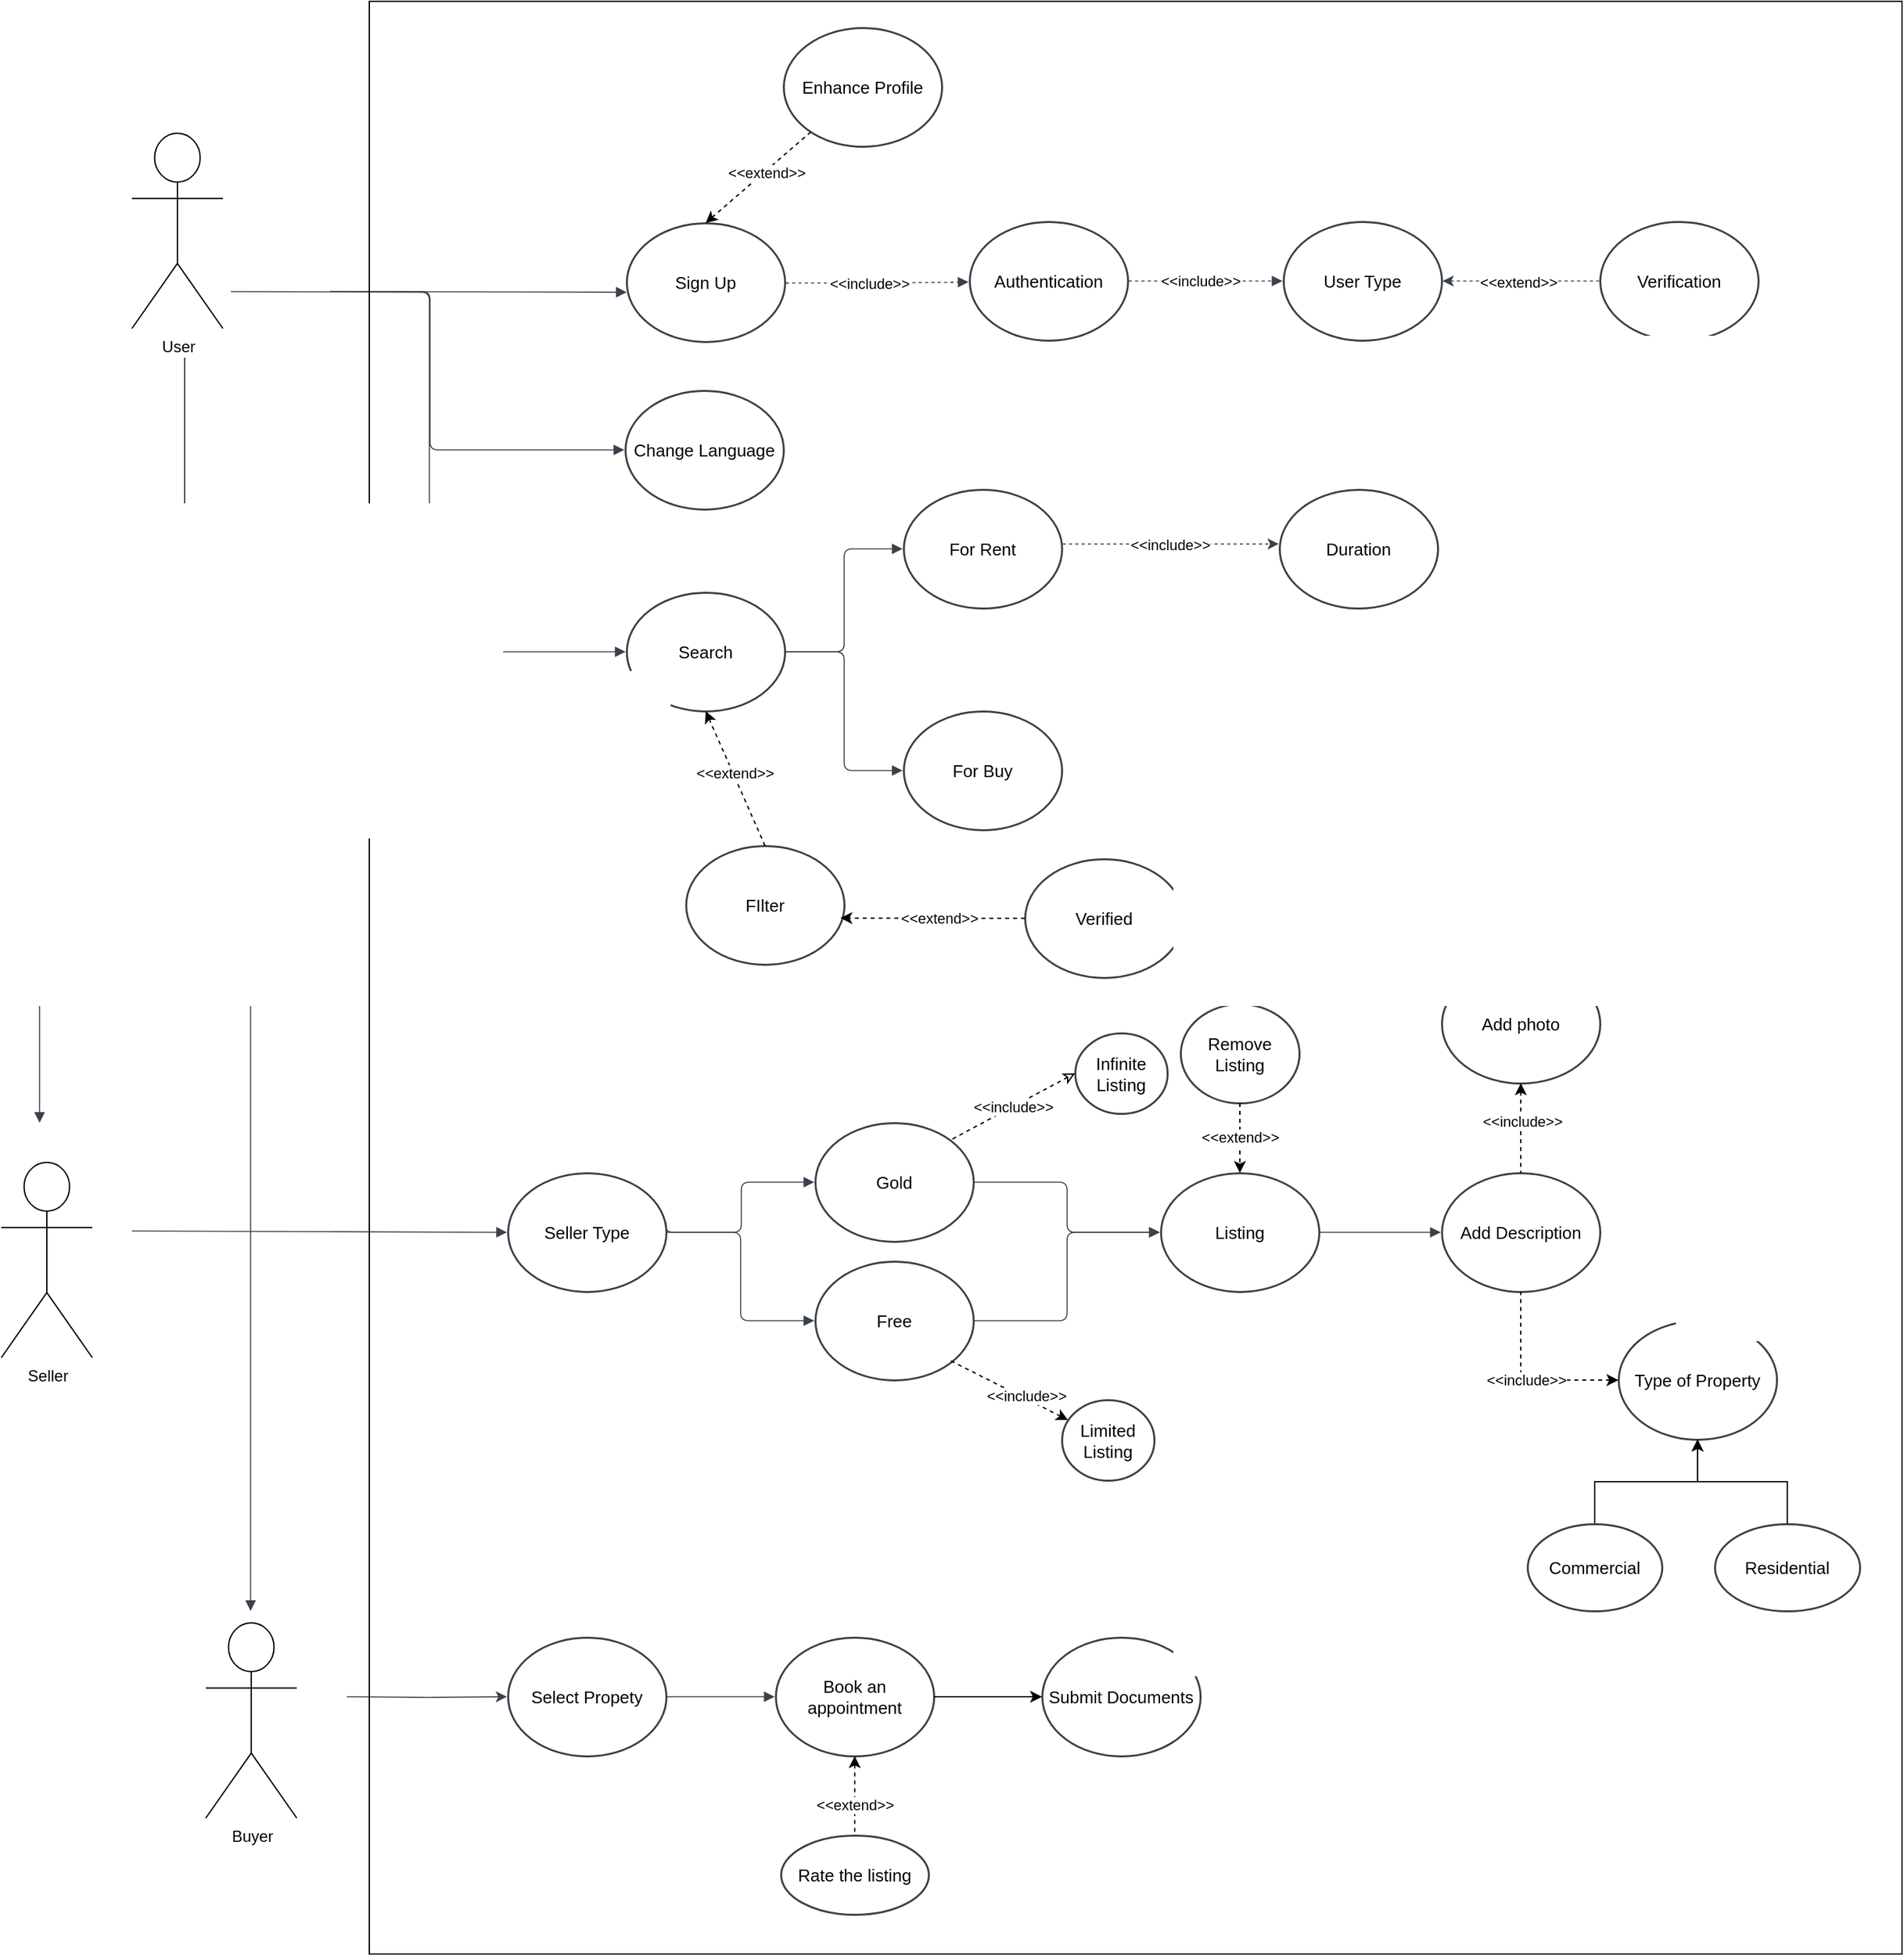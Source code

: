 <mxfile version="26.0.10">
  <diagram name="Page-1" id="3UdpM3VQEbxJ7XjGhjqT">
    <mxGraphModel dx="4975" dy="3365" grid="1" gridSize="10" guides="1" tooltips="1" connect="1" arrows="1" fold="1" page="1" pageScale="1" pageWidth="827" pageHeight="1169" math="0" shadow="0">
      <root>
        <mxCell id="0" />
        <mxCell id="1" parent="0" />
        <mxCell id="RtYx9xhGGRkn4zn4l_9_-4" value="" style="html=1;jettySize=18;whiteSpace=wrap;fontSize=13;strokeColor=#3a414a;strokeOpacity=100;strokeWidth=0.8;rounded=1;arcSize=12;edgeStyle=orthogonalEdgeStyle;startArrow=none;endArrow=block;endFill=1;lucidId=T_1NcUHb7CAU;" parent="1" edge="1">
          <mxGeometry width="100" height="100" relative="1" as="geometry">
            <Array as="points">
              <mxPoint x="70" y="290" />
              <mxPoint x="120" y="290" />
              <mxPoint x="120" y="1080" />
            </Array>
            <mxPoint x="70" y="140" as="sourcePoint" />
            <mxPoint x="120" y="1090" as="targetPoint" />
          </mxGeometry>
        </mxCell>
        <mxCell id="RtYx9xhGGRkn4zn4l_9_-6" value="Sign Up" style="html=1;overflow=block;blockSpacing=1;whiteSpace=wrap;ellipse;fontSize=13;spacing=3.8;strokeColor=#3a414a;strokeOpacity=100;fillOpacity=100;rounded=1;absoluteArcSize=1;arcSize=9;fillColor=#ffffff;strokeWidth=1.5;lucidId=Vd2NLH37KcO3;" parent="1" vertex="1">
          <mxGeometry x="405" y="38" width="120" height="90" as="geometry" />
        </mxCell>
        <mxCell id="RtYx9xhGGRkn4zn4l_9_-7" value="Authentication" style="html=1;overflow=block;blockSpacing=1;whiteSpace=wrap;ellipse;fontSize=13;spacing=3.8;strokeColor=#3a414a;strokeOpacity=100;fillOpacity=100;rounded=1;absoluteArcSize=1;arcSize=9;fillColor=#ffffff;strokeWidth=1.5;lucidId=ie2NSuUGnqbv;" parent="1" vertex="1">
          <mxGeometry x="665" y="37" width="120" height="90" as="geometry" />
        </mxCell>
        <mxCell id="RtYx9xhGGRkn4zn4l_9_-8" value="User Type" style="html=1;overflow=block;blockSpacing=1;whiteSpace=wrap;ellipse;fontSize=13;spacing=3.8;strokeColor=#3a414a;strokeOpacity=100;fillOpacity=100;rounded=1;absoluteArcSize=1;arcSize=9;fillColor=#ffffff;strokeWidth=1.5;lucidId=xe2NPOXNQaJQ;" parent="1" vertex="1">
          <mxGeometry x="903" y="37" width="120" height="90" as="geometry" />
        </mxCell>
        <mxCell id="RtYx9xhGGRkn4zn4l_9_-9" value="Verification" style="html=1;overflow=block;blockSpacing=1;whiteSpace=wrap;ellipse;fontSize=13;spacing=3.8;strokeColor=#3a414a;strokeOpacity=100;fillOpacity=100;rounded=1;absoluteArcSize=1;arcSize=9;fillColor=#ffffff;strokeWidth=1.5;lucidId=Ie2NEz1RCKbv;" parent="1" vertex="1">
          <mxGeometry x="1143" y="37" width="120" height="90" as="geometry" />
        </mxCell>
        <mxCell id="RtYx9xhGGRkn4zn4l_9_-10" value="Enhance Profile" style="html=1;overflow=block;blockSpacing=1;whiteSpace=wrap;ellipse;fontSize=13;spacing=3.8;strokeColor=#3a414a;strokeOpacity=100;fillOpacity=100;rounded=1;absoluteArcSize=1;arcSize=9;fillColor=#ffffff;strokeWidth=1.5;lucidId=Ve2N2gkib1of;" parent="1" vertex="1">
          <mxGeometry x="524" y="-110" width="120" height="90" as="geometry" />
        </mxCell>
        <mxCell id="RtYx9xhGGRkn4zn4l_9_-11" value="" style="html=1;jettySize=18;whiteSpace=wrap;fontSize=13;strokeColor=#3a414a;strokeOpacity=100;strokeWidth=0.8;rounded=1;arcSize=12;edgeStyle=orthogonalEdgeStyle;startArrow=none;endArrow=block;endFill=1;entryX=0.001;entryY=0.583;entryPerimeter=0;lucidId=ff2Nyzj1YwN0;" parent="1" target="RtYx9xhGGRkn4zn4l_9_-6" edge="1">
          <mxGeometry width="100" height="100" relative="1" as="geometry">
            <Array as="points" />
            <mxPoint x="180" y="90" as="sourcePoint" />
          </mxGeometry>
        </mxCell>
        <mxCell id="RtYx9xhGGRkn4zn4l_9_-12" value="" style="html=1;jettySize=18;whiteSpace=wrap;fontSize=13;strokeColor=#3a414a;strokeOpacity=100;strokeWidth=0.8;rounded=1;arcSize=12;edgeStyle=orthogonalEdgeStyle;startArrow=none;endArrow=block;endFill=1;exitX=1.006;exitY=0.506;exitPerimeter=0;entryX=-0.006;entryY=0.509;entryPerimeter=0;lucidId=Af2NUY4z62~e;dashed=1;" parent="1" source="RtYx9xhGGRkn4zn4l_9_-6" target="RtYx9xhGGRkn4zn4l_9_-7" edge="1">
          <mxGeometry width="100" height="100" relative="1" as="geometry">
            <Array as="points" />
          </mxGeometry>
        </mxCell>
        <mxCell id="QKum8VZ0ect6uWflZ8Zq-3" value="&amp;lt;&amp;lt;include&amp;gt;&amp;gt;" style="edgeLabel;html=1;align=center;verticalAlign=middle;resizable=0;points=[];" vertex="1" connectable="0" parent="RtYx9xhGGRkn4zn4l_9_-12">
          <mxGeometry x="-0.087" relative="1" as="geometry">
            <mxPoint as="offset" />
          </mxGeometry>
        </mxCell>
        <mxCell id="RtYx9xhGGRkn4zn4l_9_-13" value="" style="html=1;jettySize=18;whiteSpace=wrap;fontSize=13;strokeColor=#3a414a;strokeOpacity=100;strokeWidth=0.8;rounded=1;arcSize=12;edgeStyle=orthogonalEdgeStyle;startArrow=none;endArrow=block;endFill=1;exitX=1.006;exitY=0.5;exitPerimeter=0;entryX=-0.006;entryY=0.5;entryPerimeter=0;lucidId=If2N~Ru2rR69;dashed=1;" parent="1" source="RtYx9xhGGRkn4zn4l_9_-7" target="RtYx9xhGGRkn4zn4l_9_-8" edge="1">
          <mxGeometry width="100" height="100" relative="1" as="geometry">
            <Array as="points" />
          </mxGeometry>
        </mxCell>
        <mxCell id="QKum8VZ0ect6uWflZ8Zq-5" value="&amp;lt;&amp;lt;include&amp;gt;&amp;gt;" style="edgeLabel;html=1;align=center;verticalAlign=middle;resizable=0;points=[];" vertex="1" connectable="0" parent="RtYx9xhGGRkn4zn4l_9_-13">
          <mxGeometry x="0.407" y="1" relative="1" as="geometry">
            <mxPoint x="-28" y="1" as="offset" />
          </mxGeometry>
        </mxCell>
        <mxCell id="RtYx9xhGGRkn4zn4l_9_-14" value="" style="html=1;jettySize=18;whiteSpace=wrap;fontSize=13;strokeColor=#3a414a;strokeOpacity=100;strokeWidth=0.8;rounded=1;arcSize=12;edgeStyle=orthogonalEdgeStyle;startArrow=classic;endArrow=none;endFill=1;exitX=1.006;exitY=0.5;exitPerimeter=0;entryX=-0.006;entryY=0.5;entryPerimeter=0;lucidId=0f2NqhdM4Jrs;startFill=1;dashed=1;" parent="1" source="RtYx9xhGGRkn4zn4l_9_-8" target="RtYx9xhGGRkn4zn4l_9_-9" edge="1">
          <mxGeometry width="100" height="100" relative="1" as="geometry">
            <Array as="points" />
          </mxGeometry>
        </mxCell>
        <mxCell id="QKum8VZ0ect6uWflZ8Zq-6" value="&amp;lt;&amp;lt;extend&amp;gt;&amp;gt;" style="edgeLabel;html=1;align=center;verticalAlign=middle;resizable=0;points=[];" vertex="1" connectable="0" parent="RtYx9xhGGRkn4zn4l_9_-14">
          <mxGeometry x="-0.041" y="-1" relative="1" as="geometry">
            <mxPoint as="offset" />
          </mxGeometry>
        </mxCell>
        <mxCell id="RtYx9xhGGRkn4zn4l_9_-17" value="" style="html=1;jettySize=18;whiteSpace=wrap;fontSize=13;strokeColor=#3a414a;strokeOpacity=100;strokeWidth=0.8;rounded=1;arcSize=12;edgeStyle=orthogonalEdgeStyle;startArrow=none;endArrow=block;endFill=1;entryX=-0.006;entryY=0.5;entryPerimeter=0;lucidId=bh2N.PQnJD9T;" parent="1" target="RtYx9xhGGRkn4zn4l_9_-18" edge="1">
          <mxGeometry width="100" height="100" relative="1" as="geometry">
            <Array as="points">
              <mxPoint x="256" y="90" />
              <mxPoint x="256" y="210" />
            </Array>
            <mxPoint x="180" y="90" as="sourcePoint" />
          </mxGeometry>
        </mxCell>
        <mxCell id="RtYx9xhGGRkn4zn4l_9_-18" value="Change Language" style="html=1;overflow=block;blockSpacing=1;whiteSpace=wrap;ellipse;fontSize=13;spacing=3.8;strokeColor=#3a414a;strokeOpacity=100;fillOpacity=100;rounded=1;absoluteArcSize=1;arcSize=9;fillColor=#ffffff;strokeWidth=1.5;lucidId=lh2NhNY9c4b3;" parent="1" vertex="1">
          <mxGeometry x="404" y="165" width="120" height="90" as="geometry" />
        </mxCell>
        <mxCell id="RtYx9xhGGRkn4zn4l_9_-19" value="Search" style="html=1;overflow=block;blockSpacing=1;whiteSpace=wrap;ellipse;fontSize=13;spacing=3.8;strokeColor=#3a414a;strokeOpacity=100;fillOpacity=100;rounded=1;absoluteArcSize=1;arcSize=9;fillColor=#ffffff;strokeWidth=1.5;lucidId=zh2NIjurEAJ8;" parent="1" vertex="1">
          <mxGeometry x="405" y="318" width="120" height="90" as="geometry" />
        </mxCell>
        <mxCell id="RtYx9xhGGRkn4zn4l_9_-20" value="" style="html=1;jettySize=18;whiteSpace=wrap;fontSize=13;strokeColor=#3a414a;strokeOpacity=100;strokeWidth=0.8;rounded=1;arcSize=12;edgeStyle=orthogonalEdgeStyle;startArrow=none;endArrow=block;endFill=1;entryX=-0.006;entryY=0.5;entryPerimeter=0;lucidId=Gh2N~Wo6~D3Y;" parent="1" target="RtYx9xhGGRkn4zn4l_9_-19" edge="1">
          <mxGeometry width="100" height="100" relative="1" as="geometry">
            <Array as="points" />
            <mxPoint x="105" y="90" as="sourcePoint" />
          </mxGeometry>
        </mxCell>
        <mxCell id="RtYx9xhGGRkn4zn4l_9_-21" value="For Rent" style="html=1;overflow=block;blockSpacing=1;whiteSpace=wrap;ellipse;fontSize=13;spacing=3.8;strokeColor=#3a414a;strokeOpacity=100;fillOpacity=100;rounded=1;absoluteArcSize=1;arcSize=9;fillColor=#ffffff;strokeWidth=1.5;lucidId=9h2N9iXnFSrb;" parent="1" vertex="1">
          <mxGeometry x="615" y="240" width="120" height="90" as="geometry" />
        </mxCell>
        <mxCell id="RtYx9xhGGRkn4zn4l_9_-22" value="For Buy" style="html=1;overflow=block;blockSpacing=1;whiteSpace=wrap;ellipse;fontSize=13;spacing=3.8;strokeColor=#3a414a;strokeOpacity=100;fillOpacity=100;rounded=1;absoluteArcSize=1;arcSize=9;fillColor=#ffffff;strokeWidth=1.5;lucidId=_h2Ns~Ce41wU;" parent="1" vertex="1">
          <mxGeometry x="615" y="408" width="120" height="90" as="geometry" />
        </mxCell>
        <mxCell id="RtYx9xhGGRkn4zn4l_9_-23" value="Duration" style="html=1;overflow=block;blockSpacing=1;whiteSpace=wrap;ellipse;fontSize=13;spacing=3.8;strokeColor=#3a414a;strokeOpacity=100;fillOpacity=100;rounded=1;absoluteArcSize=1;arcSize=9;fillColor=#ffffff;strokeWidth=1.5;lucidId=oi2NFCCOpKik;" parent="1" vertex="1">
          <mxGeometry x="900" y="240" width="120" height="90" as="geometry" />
        </mxCell>
        <mxCell id="RtYx9xhGGRkn4zn4l_9_-24" value="" style="html=1;jettySize=18;whiteSpace=wrap;fontSize=13;strokeColor=#3a414a;strokeOpacity=100;strokeWidth=0.8;rounded=1;arcSize=12;edgeStyle=orthogonalEdgeStyle;startArrow=none;startFill=0;endArrow=classic;exitX=1.005;exitY=0.459;exitPerimeter=0;entryX=-0.005;entryY=0.459;entryPerimeter=0;lucidId=Gi2NdZY0Ms.r;dashed=1;endFill=1;" parent="1" source="RtYx9xhGGRkn4zn4l_9_-21" target="RtYx9xhGGRkn4zn4l_9_-23" edge="1">
          <mxGeometry width="100" height="100" relative="1" as="geometry">
            <Array as="points" />
          </mxGeometry>
        </mxCell>
        <mxCell id="QKum8VZ0ect6uWflZ8Zq-9" value="&amp;lt;&amp;lt;include&amp;gt;&amp;gt;" style="edgeLabel;html=1;align=center;verticalAlign=middle;resizable=0;points=[];" vertex="1" connectable="0" parent="RtYx9xhGGRkn4zn4l_9_-24">
          <mxGeometry x="-0.011" relative="1" as="geometry">
            <mxPoint as="offset" />
          </mxGeometry>
        </mxCell>
        <mxCell id="RtYx9xhGGRkn4zn4l_9_-25" value="" style="html=1;jettySize=18;whiteSpace=wrap;fontSize=13;strokeColor=#3a414a;strokeOpacity=100;strokeWidth=0.8;rounded=1;arcSize=12;edgeStyle=orthogonalEdgeStyle;startArrow=none;endArrow=block;endFill=1;exitX=1.006;exitY=0.5;exitPerimeter=0;entryX=-0.006;entryY=0.5;entryPerimeter=0;lucidId=Ni2N4o2TWmvw;" parent="1" source="RtYx9xhGGRkn4zn4l_9_-19" target="RtYx9xhGGRkn4zn4l_9_-21" edge="1">
          <mxGeometry width="100" height="100" relative="1" as="geometry">
            <Array as="points" />
          </mxGeometry>
        </mxCell>
        <mxCell id="RtYx9xhGGRkn4zn4l_9_-26" value="" style="html=1;jettySize=18;whiteSpace=wrap;fontSize=13;strokeColor=#3a414a;strokeOpacity=100;strokeWidth=0.8;rounded=1;arcSize=12;edgeStyle=orthogonalEdgeStyle;startArrow=none;endArrow=block;endFill=1;exitX=1.006;exitY=0.5;exitPerimeter=0;entryX=-0.006;entryY=0.5;entryPerimeter=0;lucidId=Ui2NdpzxIE4U;" parent="1" source="RtYx9xhGGRkn4zn4l_9_-19" target="RtYx9xhGGRkn4zn4l_9_-22" edge="1">
          <mxGeometry width="100" height="100" relative="1" as="geometry">
            <Array as="points" />
          </mxGeometry>
        </mxCell>
        <mxCell id="RtYx9xhGGRkn4zn4l_9_-28" value="FIlter" style="html=1;overflow=block;blockSpacing=1;whiteSpace=wrap;ellipse;fontSize=13;spacing=3.8;strokeColor=#3a414a;strokeOpacity=100;fillOpacity=100;rounded=1;absoluteArcSize=1;arcSize=9;fillColor=#ffffff;strokeWidth=1.5;lucidId=jk2NwlVtYKUZ;" parent="1" vertex="1">
          <mxGeometry x="450" y="510" width="120" height="90" as="geometry" />
        </mxCell>
        <mxCell id="RtYx9xhGGRkn4zn4l_9_-30" value="Verified" style="html=1;overflow=block;blockSpacing=1;whiteSpace=wrap;ellipse;fontSize=13;spacing=3.8;strokeColor=#3a414a;strokeOpacity=100;fillOpacity=100;rounded=1;absoluteArcSize=1;arcSize=9;fillColor=#ffffff;strokeWidth=1.5;lucidId=al2Ni9gf6FhD;" parent="1" vertex="1">
          <mxGeometry x="707" y="520" width="120" height="90" as="geometry" />
        </mxCell>
        <mxCell id="RtYx9xhGGRkn4zn4l_9_-32" value="" style="html=1;jettySize=18;whiteSpace=wrap;fontSize=13;strokeColor=#3a414a;strokeOpacity=100;strokeWidth=0.8;rounded=1;arcSize=12;edgeStyle=orthogonalEdgeStyle;startArrow=none;endArrow=block;endFill=1;entryX=-0.006;entryY=0.5;entryPerimeter=0;lucidId=sm2NMlRjk~uu;" parent="1" target="RtYx9xhGGRkn4zn4l_9_-33" edge="1">
          <mxGeometry width="100" height="100" relative="1" as="geometry">
            <Array as="points" />
            <mxPoint x="30" y="802" as="sourcePoint" />
          </mxGeometry>
        </mxCell>
        <mxCell id="RtYx9xhGGRkn4zn4l_9_-33" value="Seller Type" style="html=1;overflow=block;blockSpacing=1;whiteSpace=wrap;ellipse;fontSize=13;spacing=3.8;strokeColor=#3a414a;strokeOpacity=100;fillOpacity=100;rounded=1;absoluteArcSize=1;arcSize=9;fillColor=#ffffff;strokeWidth=1.5;lucidId=Dm2N.O1Cw66J;" parent="1" vertex="1">
          <mxGeometry x="315" y="758" width="120" height="90" as="geometry" />
        </mxCell>
        <mxCell id="RtYx9xhGGRkn4zn4l_9_-34" value="Gold" style="html=1;overflow=block;blockSpacing=1;whiteSpace=wrap;ellipse;fontSize=13;spacing=3.8;strokeColor=#3a414a;strokeOpacity=100;fillOpacity=100;rounded=1;absoluteArcSize=1;arcSize=9;fillColor=#ffffff;strokeWidth=1.5;lucidId=Zm2NnLyQ7PNg;" parent="1" vertex="1">
          <mxGeometry x="548" y="720" width="120" height="90" as="geometry" />
        </mxCell>
        <mxCell id="RtYx9xhGGRkn4zn4l_9_-35" value="Free" style="html=1;overflow=block;blockSpacing=1;whiteSpace=wrap;ellipse;fontSize=13;spacing=3.8;strokeColor=#3a414a;strokeOpacity=100;fillOpacity=100;rounded=1;absoluteArcSize=1;arcSize=9;fillColor=#ffffff;strokeWidth=1.5;lucidId=0m2NQB7Sojcu;" parent="1" vertex="1">
          <mxGeometry x="548" y="825" width="120" height="90" as="geometry" />
        </mxCell>
        <mxCell id="RtYx9xhGGRkn4zn4l_9_-36" value="Infinite Listing" style="html=1;overflow=block;blockSpacing=1;whiteSpace=wrap;ellipse;fontSize=13;spacing=3.8;strokeColor=#3a414a;strokeOpacity=100;fillOpacity=100;rounded=1;absoluteArcSize=1;arcSize=9;fillColor=#ffffff;strokeWidth=1.5;lucidId=cn2N3BMARIzr;" parent="1" vertex="1">
          <mxGeometry x="745" y="652" width="70" height="61" as="geometry" />
        </mxCell>
        <mxCell id="RtYx9xhGGRkn4zn4l_9_-37" value="Limited Listing" style="html=1;overflow=block;blockSpacing=1;whiteSpace=wrap;ellipse;fontSize=13;spacing=3.8;strokeColor=#3a414a;strokeOpacity=100;fillOpacity=100;rounded=1;absoluteArcSize=1;arcSize=9;fillColor=#ffffff;strokeWidth=1.5;lucidId=wn2NGP~Z6Ds-;" parent="1" vertex="1">
          <mxGeometry x="735" y="930" width="70" height="61" as="geometry" />
        </mxCell>
        <mxCell id="RtYx9xhGGRkn4zn4l_9_-40" value="" style="html=1;jettySize=18;whiteSpace=wrap;fontSize=13;strokeColor=#3a414a;strokeOpacity=100;strokeWidth=0.8;rounded=1;arcSize=12;edgeStyle=orthogonalEdgeStyle;startArrow=none;endArrow=block;endFill=1;exitX=0.999;exitY=0.417;exitPerimeter=0;entryX=-0.006;entryY=0.5;entryPerimeter=0;lucidId=eo2N2k-c11Nn;" parent="1" source="RtYx9xhGGRkn4zn4l_9_-33" target="RtYx9xhGGRkn4zn4l_9_-34" edge="1">
          <mxGeometry width="100" height="100" relative="1" as="geometry">
            <Array as="points">
              <mxPoint x="435" y="803" />
              <mxPoint x="492" y="803" />
              <mxPoint x="492" y="765" />
            </Array>
          </mxGeometry>
        </mxCell>
        <mxCell id="RtYx9xhGGRkn4zn4l_9_-41" value="" style="html=1;jettySize=18;whiteSpace=wrap;fontSize=13;strokeColor=#3a414a;strokeOpacity=100;strokeWidth=0.8;rounded=1;arcSize=12;edgeStyle=orthogonalEdgeStyle;startArrow=none;endArrow=block;endFill=1;exitX=1.006;exitY=0.5;exitPerimeter=0;entryX=-0.006;entryY=0.5;entryPerimeter=0;lucidId=ko2NCZfHojib;" parent="1" source="RtYx9xhGGRkn4zn4l_9_-33" target="RtYx9xhGGRkn4zn4l_9_-35" edge="1">
          <mxGeometry width="100" height="100" relative="1" as="geometry">
            <Array as="points" />
          </mxGeometry>
        </mxCell>
        <mxCell id="RtYx9xhGGRkn4zn4l_9_-42" value="" style="html=1;jettySize=18;whiteSpace=wrap;fontSize=13;strokeColor=#3a414a;strokeOpacity=100;strokeWidth=0.8;rounded=1;arcSize=12;edgeStyle=orthogonalEdgeStyle;startArrow=none;endArrow=block;endFill=1;exitX=1.006;exitY=0.5;exitPerimeter=0;entryX=-0.006;entryY=0.5;entryPerimeter=0;lucidId=xo2N60hsEZCy;" parent="1" source="RtYx9xhGGRkn4zn4l_9_-34" target="RtYx9xhGGRkn4zn4l_9_-44" edge="1">
          <mxGeometry width="100" height="100" relative="1" as="geometry">
            <Array as="points" />
          </mxGeometry>
        </mxCell>
        <mxCell id="RtYx9xhGGRkn4zn4l_9_-43" value="" style="html=1;jettySize=18;whiteSpace=wrap;fontSize=13;strokeColor=#3a414a;strokeOpacity=100;strokeWidth=0.8;rounded=1;arcSize=12;edgeStyle=orthogonalEdgeStyle;startArrow=none;endArrow=block;endFill=1;exitX=1.006;exitY=0.5;exitPerimeter=0;entryX=-0.006;entryY=0.5;entryPerimeter=0;lucidId=Uo2NaMtc.MYV;" parent="1" source="RtYx9xhGGRkn4zn4l_9_-35" target="RtYx9xhGGRkn4zn4l_9_-44" edge="1">
          <mxGeometry width="100" height="100" relative="1" as="geometry">
            <Array as="points" />
          </mxGeometry>
        </mxCell>
        <mxCell id="RtYx9xhGGRkn4zn4l_9_-44" value="Listing" style="html=1;overflow=block;blockSpacing=1;whiteSpace=wrap;ellipse;fontSize=13;spacing=3.8;strokeColor=#3a414a;strokeOpacity=100;fillOpacity=100;rounded=1;absoluteArcSize=1;arcSize=9;fillColor=#ffffff;strokeWidth=1.5;lucidId=Yo2NwXqtcYpD;" parent="1" vertex="1">
          <mxGeometry x="810" y="758" width="120" height="90" as="geometry" />
        </mxCell>
        <mxCell id="RtYx9xhGGRkn4zn4l_9_-45" value="Remove Listing" style="html=1;overflow=block;blockSpacing=1;whiteSpace=wrap;ellipse;fontSize=13;spacing=3.8;strokeColor=#3a414a;strokeOpacity=100;fillOpacity=100;rounded=1;absoluteArcSize=1;arcSize=9;fillColor=#ffffff;strokeWidth=1.5;lucidId=~o2Nf5Nywa8o;" parent="1" vertex="1">
          <mxGeometry x="825" y="630" width="90" height="75" as="geometry" />
        </mxCell>
        <mxCell id="RtYx9xhGGRkn4zn4l_9_-47" value="Add Description" style="html=1;overflow=block;blockSpacing=1;whiteSpace=wrap;ellipse;fontSize=13;spacing=3.8;strokeColor=#3a414a;strokeOpacity=100;fillOpacity=100;rounded=1;absoluteArcSize=1;arcSize=9;fillColor=#ffffff;strokeWidth=1.5;lucidId=Wp2N..n03a1h;" parent="1" vertex="1">
          <mxGeometry x="1023" y="758" width="120" height="90" as="geometry" />
        </mxCell>
        <mxCell id="RtYx9xhGGRkn4zn4l_9_-48" value="Add photo" style="html=1;overflow=block;blockSpacing=1;whiteSpace=wrap;ellipse;fontSize=13;spacing=3.8;strokeColor=#3a414a;strokeOpacity=100;fillOpacity=100;rounded=1;absoluteArcSize=1;arcSize=9;fillColor=#ffffff;strokeWidth=1.5;lucidId=aq2N1Zbb_zrb;" parent="1" vertex="1">
          <mxGeometry x="1023" y="600" width="120" height="90" as="geometry" />
        </mxCell>
        <mxCell id="QKum8VZ0ect6uWflZ8Zq-15" value="&amp;lt;&amp;lt;include&amp;gt;&amp;gt;" style="edgeStyle=orthogonalEdgeStyle;rounded=0;orthogonalLoop=1;jettySize=auto;html=1;entryX=0.5;entryY=1;entryDx=0;entryDy=0;dashed=1;endArrow=none;startFill=1;startArrow=classic;" edge="1" parent="1" source="RtYx9xhGGRkn4zn4l_9_-49" target="RtYx9xhGGRkn4zn4l_9_-47">
          <mxGeometry relative="1" as="geometry" />
        </mxCell>
        <mxCell id="RtYx9xhGGRkn4zn4l_9_-49" value="Type of Property" style="html=1;overflow=block;blockSpacing=1;whiteSpace=wrap;ellipse;fontSize=13;spacing=3.8;strokeColor=#3a414a;strokeOpacity=100;fillOpacity=100;rounded=1;absoluteArcSize=1;arcSize=9;fillColor=#ffffff;strokeWidth=1.5;lucidId=iq2NwP-8j8MI;" parent="1" vertex="1">
          <mxGeometry x="1157" y="870" width="120" height="90" as="geometry" />
        </mxCell>
        <mxCell id="QKum8VZ0ect6uWflZ8Zq-18" style="edgeStyle=orthogonalEdgeStyle;rounded=0;orthogonalLoop=1;jettySize=auto;html=1;entryX=0.5;entryY=1;entryDx=0;entryDy=0;" edge="1" parent="1" source="RtYx9xhGGRkn4zn4l_9_-50" target="RtYx9xhGGRkn4zn4l_9_-49">
          <mxGeometry relative="1" as="geometry" />
        </mxCell>
        <mxCell id="RtYx9xhGGRkn4zn4l_9_-50" value="Commercial" style="html=1;overflow=block;blockSpacing=1;whiteSpace=wrap;ellipse;fontSize=13;spacing=3.8;strokeColor=#3a414a;strokeOpacity=100;fillOpacity=100;rounded=1;absoluteArcSize=1;arcSize=9;fillColor=#ffffff;strokeWidth=1.5;lucidId=uq2NrSCWiOrT;" parent="1" vertex="1">
          <mxGeometry x="1088" y="1024" width="102" height="66" as="geometry" />
        </mxCell>
        <mxCell id="QKum8VZ0ect6uWflZ8Zq-19" style="edgeStyle=orthogonalEdgeStyle;rounded=0;orthogonalLoop=1;jettySize=auto;html=1;entryX=0.5;entryY=1;entryDx=0;entryDy=0;" edge="1" parent="1" source="RtYx9xhGGRkn4zn4l_9_-51" target="RtYx9xhGGRkn4zn4l_9_-49">
          <mxGeometry relative="1" as="geometry" />
        </mxCell>
        <mxCell id="RtYx9xhGGRkn4zn4l_9_-51" value="Residential" style="html=1;overflow=block;blockSpacing=1;whiteSpace=wrap;ellipse;fontSize=13;spacing=3.8;strokeColor=#3a414a;strokeOpacity=100;fillOpacity=100;rounded=1;absoluteArcSize=1;arcSize=9;fillColor=#ffffff;strokeWidth=1.5;lucidId=vq2NO-f4~Nze;" parent="1" vertex="1">
          <mxGeometry x="1230" y="1024" width="110" height="66" as="geometry" />
        </mxCell>
        <mxCell id="RtYx9xhGGRkn4zn4l_9_-55" value="" style="html=1;jettySize=18;whiteSpace=wrap;fontSize=13;strokeColor=#3a414a;strokeOpacity=100;strokeWidth=0.8;rounded=1;arcSize=12;edgeStyle=orthogonalEdgeStyle;startArrow=none;endArrow=block;endFill=1;exitX=1.006;exitY=0.5;exitPerimeter=0;entryX=-0.006;entryY=0.5;entryPerimeter=0;lucidId=nr2Nhw4UFXUL;" parent="1" source="RtYx9xhGGRkn4zn4l_9_-44" target="RtYx9xhGGRkn4zn4l_9_-47" edge="1">
          <mxGeometry width="100" height="100" relative="1" as="geometry">
            <Array as="points" />
          </mxGeometry>
        </mxCell>
        <mxCell id="RtYx9xhGGRkn4zn4l_9_-56" value="Select Propety" style="html=1;overflow=block;blockSpacing=1;whiteSpace=wrap;ellipse;fontSize=13;spacing=3.8;strokeColor=#3a414a;strokeOpacity=100;fillOpacity=100;rounded=1;absoluteArcSize=1;arcSize=9;fillColor=#ffffff;strokeWidth=1.5;lucidId=Dr2N7geGq.aC;" parent="1" vertex="1">
          <mxGeometry x="315" y="1110" width="120" height="90" as="geometry" />
        </mxCell>
        <mxCell id="RtYx9xhGGRkn4zn4l_9_-57" value="Book an appointment" style="html=1;overflow=block;blockSpacing=1;whiteSpace=wrap;ellipse;fontSize=13;spacing=3.8;strokeColor=#3a414a;strokeOpacity=100;fillOpacity=100;rounded=1;absoluteArcSize=1;arcSize=9;fillColor=#ffffff;strokeWidth=1.5;lucidId=Mr2NWJrDn_1x;" parent="1" vertex="1">
          <mxGeometry x="518" y="1110" width="120" height="90" as="geometry" />
        </mxCell>
        <mxCell id="RtYx9xhGGRkn4zn4l_9_-58" value="Submit Documents" style="html=1;overflow=block;blockSpacing=1;whiteSpace=wrap;ellipse;fontSize=13;spacing=3.8;strokeColor=#3a414a;strokeOpacity=100;fillOpacity=100;rounded=1;absoluteArcSize=1;arcSize=9;fillColor=#ffffff;strokeWidth=1.5;lucidId=Wr2NKhF0GxpS;" parent="1" vertex="1">
          <mxGeometry x="720" y="1110" width="120" height="90" as="geometry" />
        </mxCell>
        <mxCell id="RtYx9xhGGRkn4zn4l_9_-59" value="" style="html=1;jettySize=18;whiteSpace=wrap;fontSize=13;strokeColor=#3a414a;strokeOpacity=100;strokeWidth=0.8;rounded=1;arcSize=12;edgeStyle=orthogonalEdgeStyle;startArrow=none;entryX=-0.006;entryY=0.5;entryPerimeter=0;lucidId=ns2NK8PLIFtY;" parent="1" target="RtYx9xhGGRkn4zn4l_9_-56" edge="1">
          <mxGeometry width="100" height="100" relative="1" as="geometry">
            <Array as="points" />
            <mxPoint x="193" y="1155" as="sourcePoint" />
          </mxGeometry>
        </mxCell>
        <mxCell id="RtYx9xhGGRkn4zn4l_9_-60" value="" style="html=1;jettySize=18;whiteSpace=wrap;fontSize=13;strokeColor=#3a414a;strokeOpacity=100;strokeWidth=0.8;rounded=1;arcSize=12;edgeStyle=orthogonalEdgeStyle;startArrow=none;endArrow=block;endFill=1;exitX=1.006;exitY=0.5;exitPerimeter=0;entryX=-0.006;entryY=0.5;entryPerimeter=0;lucidId=0s2NSb-.7L4Q;" parent="1" source="RtYx9xhGGRkn4zn4l_9_-56" target="RtYx9xhGGRkn4zn4l_9_-57" edge="1">
          <mxGeometry width="100" height="100" relative="1" as="geometry">
            <Array as="points" />
          </mxGeometry>
        </mxCell>
        <mxCell id="RtYx9xhGGRkn4zn4l_9_-62" value="" style="endArrow=classic;html=1;rounded=0;entryX=0.976;entryY=0.609;entryDx=0;entryDy=0;entryPerimeter=0;exitX=0;exitY=0.5;exitDx=0;exitDy=0;curved=1;dashed=1;" parent="1" source="RtYx9xhGGRkn4zn4l_9_-30" target="RtYx9xhGGRkn4zn4l_9_-28" edge="1">
          <mxGeometry width="50" height="50" relative="1" as="geometry">
            <mxPoint x="570" y="590" as="sourcePoint" />
            <mxPoint x="620" y="540" as="targetPoint" />
          </mxGeometry>
        </mxCell>
        <mxCell id="QKum8VZ0ect6uWflZ8Zq-10" value="&amp;lt;&amp;lt;extend&amp;gt;&amp;gt;" style="edgeLabel;html=1;align=center;verticalAlign=middle;resizable=0;points=[];" vertex="1" connectable="0" parent="RtYx9xhGGRkn4zn4l_9_-62">
          <mxGeometry x="-0.07" relative="1" as="geometry">
            <mxPoint as="offset" />
          </mxGeometry>
        </mxCell>
        <mxCell id="RtYx9xhGGRkn4zn4l_9_-64" value="" style="endArrow=none;html=1;rounded=0;exitX=0;exitY=0.5;exitDx=0;exitDy=0;entryX=1;entryY=0;entryDx=0;entryDy=0;dashed=1;startArrow=classic;startFill=0;" parent="1" source="RtYx9xhGGRkn4zn4l_9_-36" target="RtYx9xhGGRkn4zn4l_9_-34" edge="1">
          <mxGeometry width="50" height="50" relative="1" as="geometry">
            <mxPoint x="702.5" y="761" as="sourcePoint" />
            <mxPoint x="747.5" y="735" as="targetPoint" />
          </mxGeometry>
        </mxCell>
        <mxCell id="QKum8VZ0ect6uWflZ8Zq-11" value="&amp;lt;&amp;lt;include&amp;gt;&amp;gt;" style="edgeLabel;html=1;align=center;verticalAlign=middle;resizable=0;points=[];" vertex="1" connectable="0" parent="RtYx9xhGGRkn4zn4l_9_-64">
          <mxGeometry x="-0.001" relative="1" as="geometry">
            <mxPoint as="offset" />
          </mxGeometry>
        </mxCell>
        <mxCell id="RtYx9xhGGRkn4zn4l_9_-65" value="" style="endArrow=none;html=1;rounded=0;dashed=1;startArrow=classic;startFill=1;" parent="1" source="RtYx9xhGGRkn4zn4l_9_-37" edge="1">
          <mxGeometry width="50" height="50" relative="1" as="geometry">
            <mxPoint x="600" y="950" as="sourcePoint" />
            <mxPoint x="650" y="900" as="targetPoint" />
          </mxGeometry>
        </mxCell>
        <mxCell id="QKum8VZ0ect6uWflZ8Zq-13" value="&amp;lt;&amp;lt;include&amp;gt;&amp;gt;" style="edgeLabel;html=1;align=center;verticalAlign=middle;resizable=0;points=[];" vertex="1" connectable="0" parent="RtYx9xhGGRkn4zn4l_9_-65">
          <mxGeometry x="-0.263" y="-2" relative="1" as="geometry">
            <mxPoint as="offset" />
          </mxGeometry>
        </mxCell>
        <mxCell id="RtYx9xhGGRkn4zn4l_9_-66" value="" style="endArrow=classic;html=1;rounded=0;exitX=0.5;exitY=1;exitDx=0;exitDy=0;entryX=0.5;entryY=0;entryDx=0;entryDy=0;dashed=1;" parent="1" source="RtYx9xhGGRkn4zn4l_9_-45" target="RtYx9xhGGRkn4zn4l_9_-44" edge="1">
          <mxGeometry width="50" height="50" relative="1" as="geometry">
            <mxPoint x="880" y="720" as="sourcePoint" />
            <mxPoint x="930" y="670" as="targetPoint" />
          </mxGeometry>
        </mxCell>
        <mxCell id="QKum8VZ0ect6uWflZ8Zq-14" value="&amp;lt;&amp;lt;extend&amp;gt;&amp;gt;" style="edgeLabel;html=1;align=center;verticalAlign=middle;resizable=0;points=[];" vertex="1" connectable="0" parent="RtYx9xhGGRkn4zn4l_9_-66">
          <mxGeometry x="-0.019" relative="1" as="geometry">
            <mxPoint as="offset" />
          </mxGeometry>
        </mxCell>
        <mxCell id="RtYx9xhGGRkn4zn4l_9_-67" value="" style="endArrow=none;html=1;rounded=0;exitX=0.5;exitY=1;exitDx=0;exitDy=0;entryX=0.5;entryY=0;entryDx=0;entryDy=0;dashed=1;startFill=1;startArrow=classic;" parent="1" source="RtYx9xhGGRkn4zn4l_9_-48" target="RtYx9xhGGRkn4zn4l_9_-47" edge="1">
          <mxGeometry width="50" height="50" relative="1" as="geometry">
            <mxPoint x="1192" y="708" as="sourcePoint" />
            <mxPoint x="1120" y="777" as="targetPoint" />
          </mxGeometry>
        </mxCell>
        <mxCell id="QKum8VZ0ect6uWflZ8Zq-16" value="&amp;lt;&amp;lt;include&amp;gt;&amp;gt;" style="edgeLabel;html=1;align=center;verticalAlign=middle;resizable=0;points=[];" vertex="1" connectable="0" parent="RtYx9xhGGRkn4zn4l_9_-67">
          <mxGeometry x="-0.154" y="1" relative="1" as="geometry">
            <mxPoint as="offset" />
          </mxGeometry>
        </mxCell>
        <mxCell id="RtYx9xhGGRkn4zn4l_9_-71" value="" style="endArrow=classic;html=1;rounded=0;entryX=0;entryY=0.5;entryDx=0;entryDy=0;exitX=1;exitY=0.5;exitDx=0;exitDy=0;" parent="1" source="RtYx9xhGGRkn4zn4l_9_-57" target="RtYx9xhGGRkn4zn4l_9_-58" edge="1">
          <mxGeometry width="50" height="50" relative="1" as="geometry">
            <mxPoint x="710" y="1130" as="sourcePoint" />
            <mxPoint x="760" y="1080" as="targetPoint" />
          </mxGeometry>
        </mxCell>
        <mxCell id="RtYx9xhGGRkn4zn4l_9_-73" value="Seller" style="shape=umlActor;verticalLabelPosition=bottom;verticalAlign=top;html=1;outlineConnect=0;" parent="1" vertex="1">
          <mxGeometry x="-69" y="750" width="69" height="148" as="geometry" />
        </mxCell>
        <mxCell id="RtYx9xhGGRkn4zn4l_9_-74" value="Buyer" style="shape=umlActor;verticalLabelPosition=bottom;verticalAlign=top;html=1;outlineConnect=0;" parent="1" vertex="1">
          <mxGeometry x="86" y="1099" width="69" height="148" as="geometry" />
        </mxCell>
        <mxCell id="RtYx9xhGGRkn4zn4l_9_-81" value="" style="endArrow=classic;html=1;rounded=0;entryX=0.5;entryY=0;entryDx=0;entryDy=0;dashed=1;" parent="1" source="RtYx9xhGGRkn4zn4l_9_-10" target="RtYx9xhGGRkn4zn4l_9_-6" edge="1">
          <mxGeometry width="50" height="50" relative="1" as="geometry">
            <mxPoint x="430" as="sourcePoint" />
            <mxPoint x="480" y="-50" as="targetPoint" />
          </mxGeometry>
        </mxCell>
        <mxCell id="QKum8VZ0ect6uWflZ8Zq-4" value="&amp;lt;&amp;lt;extend&amp;gt;&amp;gt;" style="edgeLabel;html=1;align=center;verticalAlign=middle;resizable=0;points=[];" vertex="1" connectable="0" parent="RtYx9xhGGRkn4zn4l_9_-81">
          <mxGeometry x="-0.138" y="1" relative="1" as="geometry">
            <mxPoint as="offset" />
          </mxGeometry>
        </mxCell>
        <mxCell id="RtYx9xhGGRkn4zn4l_9_-82" value="" style="endArrow=classic;html=1;rounded=0;exitX=0.5;exitY=0;exitDx=0;exitDy=0;entryX=0.5;entryY=1;entryDx=0;entryDy=0;dashed=1;" parent="1" source="RtYx9xhGGRkn4zn4l_9_-28" target="RtYx9xhGGRkn4zn4l_9_-19" edge="1">
          <mxGeometry width="50" height="50" relative="1" as="geometry">
            <mxPoint x="470" y="510" as="sourcePoint" />
            <mxPoint x="520" y="460" as="targetPoint" />
          </mxGeometry>
        </mxCell>
        <mxCell id="QKum8VZ0ect6uWflZ8Zq-8" value="&amp;lt;&amp;lt;extend&amp;gt;&amp;gt;" style="edgeLabel;html=1;align=center;verticalAlign=middle;resizable=0;points=[];" vertex="1" connectable="0" parent="RtYx9xhGGRkn4zn4l_9_-82">
          <mxGeometry x="0.07" y="-1" relative="1" as="geometry">
            <mxPoint as="offset" />
          </mxGeometry>
        </mxCell>
        <mxCell id="RtYx9xhGGRkn4zn4l_9_-85" value="Rate the listing" style="html=1;overflow=block;blockSpacing=1;whiteSpace=wrap;ellipse;fontSize=13;spacing=3.8;strokeColor=#3a414a;strokeOpacity=100;fillOpacity=100;rounded=1;absoluteArcSize=1;arcSize=9;fillColor=#ffffff;strokeWidth=1.5;lucidId=Wr2NKhF0GxpS;" parent="1" vertex="1">
          <mxGeometry x="522" y="1260" width="112" height="60" as="geometry" />
        </mxCell>
        <mxCell id="RtYx9xhGGRkn4zn4l_9_-86" value="" style="endArrow=none;html=1;rounded=0;entryX=0.5;entryY=0;entryDx=0;entryDy=0;exitX=0.5;exitY=1;exitDx=0;exitDy=0;dashed=1;startArrow=classic;startFill=1;" parent="1" target="RtYx9xhGGRkn4zn4l_9_-85" edge="1" source="RtYx9xhGGRkn4zn4l_9_-57">
          <mxGeometry width="50" height="50" relative="1" as="geometry">
            <mxPoint x="840" y="1154.29" as="sourcePoint" />
            <mxPoint x="880" y="1154.29" as="targetPoint" />
          </mxGeometry>
        </mxCell>
        <mxCell id="QKum8VZ0ect6uWflZ8Zq-20" value="&amp;lt;&amp;lt;extend&amp;gt;&amp;gt;" style="edgeLabel;html=1;align=center;verticalAlign=middle;resizable=0;points=[];" vertex="1" connectable="0" parent="RtYx9xhGGRkn4zn4l_9_-86">
          <mxGeometry x="0.179" relative="1" as="geometry">
            <mxPoint y="1" as="offset" />
          </mxGeometry>
        </mxCell>
        <mxCell id="QKum8VZ0ect6uWflZ8Zq-23" value="User" style="shape=umlActor;verticalLabelPosition=bottom;verticalAlign=top;html=1;outlineConnect=0;" vertex="1" parent="1">
          <mxGeometry x="30" y="-30" width="69" height="148" as="geometry" />
        </mxCell>
        <mxCell id="QKum8VZ0ect6uWflZ8Zq-25" value="" style="rounded=0;whiteSpace=wrap;html=1;fillColor=none;" vertex="1" parent="1">
          <mxGeometry x="210" y="-130" width="1162" height="1480" as="geometry" />
        </mxCell>
        <mxCell id="QKum8VZ0ect6uWflZ8Zq-26" value="" style="html=1;jettySize=18;whiteSpace=wrap;fontSize=13;strokeColor=#3a414a;strokeOpacity=100;strokeWidth=0.8;rounded=1;arcSize=12;edgeStyle=orthogonalEdgeStyle;startArrow=none;endArrow=block;endFill=1;lucidId=T_1NcUHb7CAU;" edge="1" parent="1">
          <mxGeometry width="100" height="100" relative="1" as="geometry">
            <Array as="points">
              <mxPoint x="70" y="290" />
              <mxPoint x="-40" y="290" />
            </Array>
            <mxPoint x="70" y="140" as="sourcePoint" />
            <mxPoint x="-40" y="720" as="targetPoint" />
          </mxGeometry>
        </mxCell>
      </root>
    </mxGraphModel>
  </diagram>
</mxfile>
